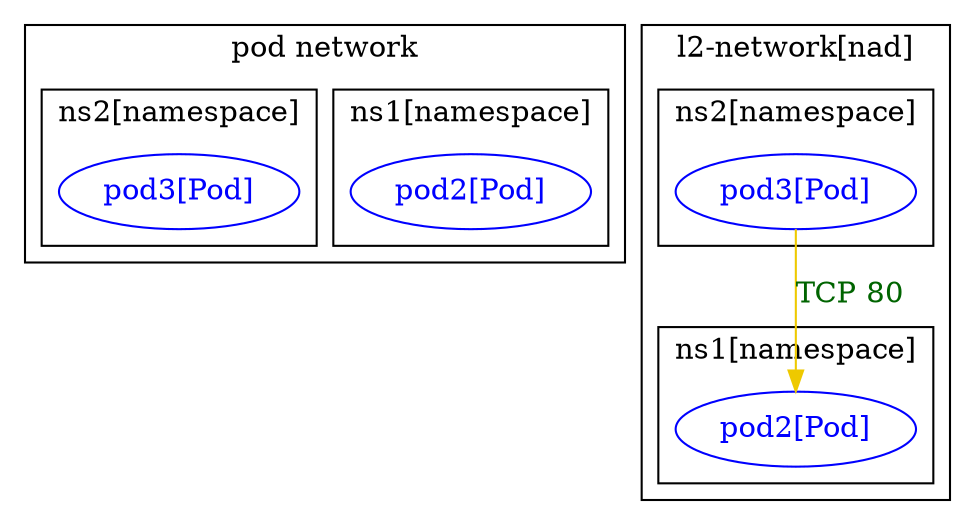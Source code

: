 digraph {
	subgraph "cluster_pod_network" {
	label="pod network"
	subgraph "cluster_ns1[namespace]" {
		color="black"
		fontcolor="black"
		"ns1/pod2[Pod]" [label="pod2[Pod]" color="blue" fontcolor="blue"]
		label="ns1[namespace]"
	}
	subgraph "cluster_ns2[namespace]" {
		color="black"
		fontcolor="black"
		"ns2/pod3[Pod]" [label="pod3[Pod]" color="blue" fontcolor="blue"]
		label="ns2[namespace]"
	}
	}
	subgraph "cluster_l2-network" {
	label="l2-network[nad]"
	subgraph "cluster_ns1[namespace]" {
		color="black"
		fontcolor="black"
		"ns1/pod2[Pod]l2-network" [label="pod2[Pod]" color="blue" fontcolor="blue"]
		label="ns1[namespace]"
	}
	subgraph "cluster_ns2[namespace]" {
		color="black"
		fontcolor="black"
		"ns2/pod3[Pod]l2-network" [label="pod3[Pod]" color="blue" fontcolor="blue"]
		label="ns2[namespace]"
	}
	}
	"ns2/pod3[Pod]l2-network" -> "ns1/pod2[Pod]l2-network" [label="TCP 80" color="gold2" fontcolor="darkgreen" weight=1]
}